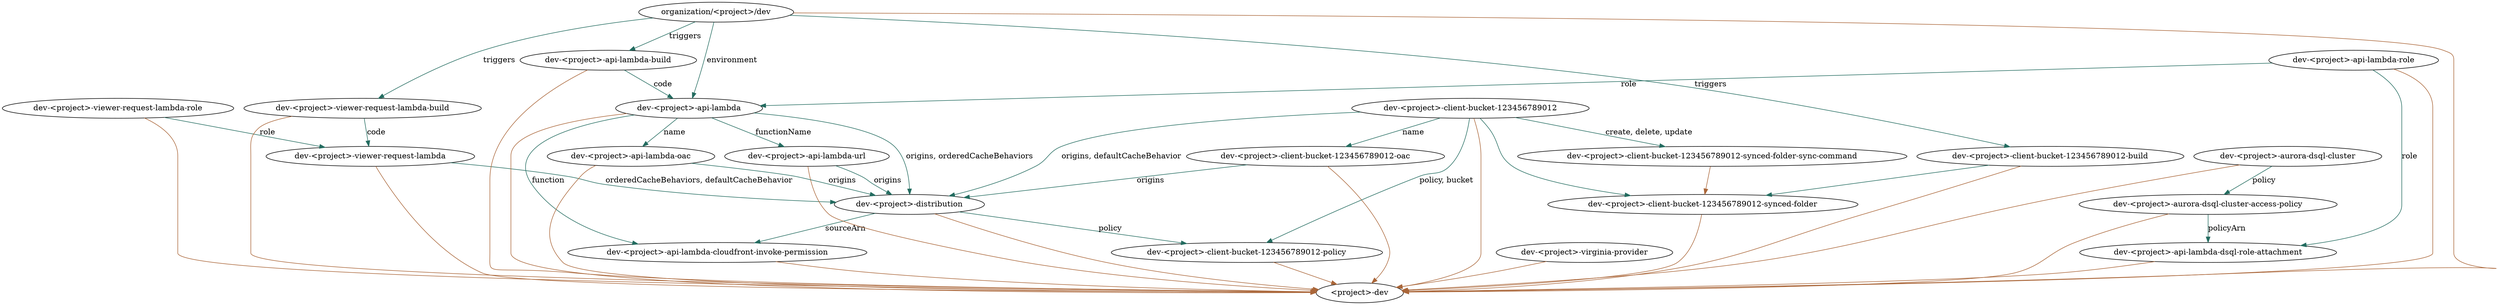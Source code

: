 strict digraph {
    Resource0 [label="dev-<project>-viewer-request-lambda"];
    Resource0 -> Resource1 [color = "#AA6639"];
    Resource0 -> Resource2 [color = "#246C60", label = "orderedCacheBehaviors, defaultCacheBehavior"];
    Resource6 [label="dev-<project>-client-bucket-123456789012-build"];
    Resource6 -> Resource7 [color = "#246C60"];
    Resource6 -> Resource1 [color = "#AA6639"];
    Resource8 [label="dev-<project>-client-bucket-123456789012-policy"];
    Resource8 -> Resource1 [color = "#AA6639"];
    Resource10 [label="dev-<project>-viewer-request-lambda-role"];
    Resource10 -> Resource0 [color = "#246C60", label = "role"];
    Resource10 -> Resource1 [color = "#AA6639"];
    Resource11 [label="dev-<project>-aurora-dsql-cluster-access-policy"];
    Resource11 -> Resource1 [color = "#AA6639"];
    Resource11 -> Resource12 [color = "#246C60", label = "policyArn"];
    Resource13 [label="dev-<project>-api-lambda-build"];
    Resource13 -> Resource1 [color = "#AA6639"];
    Resource13 -> Resource14 [color = "#246C60", label = "code"];
    Resource2 [label="dev-<project>-distribution"];
    Resource2 -> Resource8 [color = "#246C60", label = "policy"];
    Resource2 -> Resource1 [color = "#AA6639"];
    Resource2 -> Resource15 [color = "#246C60", label = "sourceArn"];
    Resource16 [label="dev-<project>-api-lambda-url"];
    Resource16 -> Resource2 [color = "#246C60", label = "origins"];
    Resource16 -> Resource1 [color = "#AA6639"];
    Resource1 [label="<project>-dev"];
    Resource17 [label="dev-<project>-virginia-provider"];
    Resource17 -> Resource1 [color = "#AA6639"];
    Resource18 [label="dev-<project>-client-bucket-123456789012-oac"];
    Resource18 -> Resource2 [color = "#246C60", label = "origins"];
    Resource18 -> Resource1 [color = "#AA6639"];
    Resource12 [label="dev-<project>-api-lambda-dsql-role-attachment"];
    Resource12 -> Resource1 [color = "#AA6639"];
    Resource15 [label="dev-<project>-api-lambda-cloudfront-invoke-permission"];
    Resource15 -> Resource1 [color = "#AA6639"];
    Resource20 [label="organization/<project>/dev"];
    Resource20 -> Resource21 [color = "#246C60", label = "triggers"];
    Resource20 -> Resource6 [color = "#246C60", label = "triggers"];
    Resource20 -> Resource13 [color = "#246C60", label = "triggers"];
    Resource20 -> Resource1 [color = "#AA6639"];
    Resource20 -> Resource14 [color = "#246C60", label = "environment"];
    Resource22 [label="dev-<project>-client-bucket-123456789012"];
    Resource22 -> Resource7 [color = "#246C60"];
    Resource22 -> Resource8 [color = "#246C60", label = "policy, bucket"];
    Resource22 -> Resource2 [color = "#246C60", label = "origins, defaultCacheBehavior"];
    Resource22 -> Resource18 [color = "#246C60", label = "name"];
    Resource22 -> Resource1 [color = "#AA6639"];
    Resource22 -> Resource23 [color = "#246C60", label = "create, delete, update"];
    Resource14 [label="dev-<project>-api-lambda"];
    Resource14 -> Resource2 [color = "#246C60", label = "origins, orderedCacheBehaviors"];
    Resource14 -> Resource16 [color = "#246C60", label = "functionName"];
    Resource14 -> Resource15 [color = "#246C60", label = "function"];
    Resource14 -> Resource1 [color = "#AA6639"];
    Resource14 -> Resource24 [color = "#246C60", label = "name"];
    Resource24 [label="dev-<project>-api-lambda-oac"];
    Resource24 -> Resource2 [color = "#246C60", label = "origins"];
    Resource24 -> Resource1 [color = "#AA6639"];
    Resource23 [label="dev-<project>-client-bucket-123456789012-synced-folder-sync-command"];
    Resource23 -> Resource7 [color = "#AA6639"];
    Resource27 [label="dev-<project>-api-lambda-role"];
    Resource27 -> Resource12 [color = "#246C60", label = "role"];
    Resource27 -> Resource14 [color = "#246C60", label = "role"];
    Resource27 -> Resource1 [color = "#AA6639"];
    Resource7 [label="dev-<project>-client-bucket-123456789012-synced-folder"];
    Resource7 -> Resource1 [color = "#AA6639"];
    Resource28 [label="dev-<project>-aurora-dsql-cluster"];
    Resource28 -> Resource1 [color = "#AA6639"];
    Resource28 -> Resource11 [color = "#246C60", label = "policy"];
    Resource21 [label="dev-<project>-viewer-request-lambda-build"];
    Resource21 -> Resource1 [color = "#AA6639"];
    Resource21 -> Resource0 [color = "#246C60", label = "code"];
}
